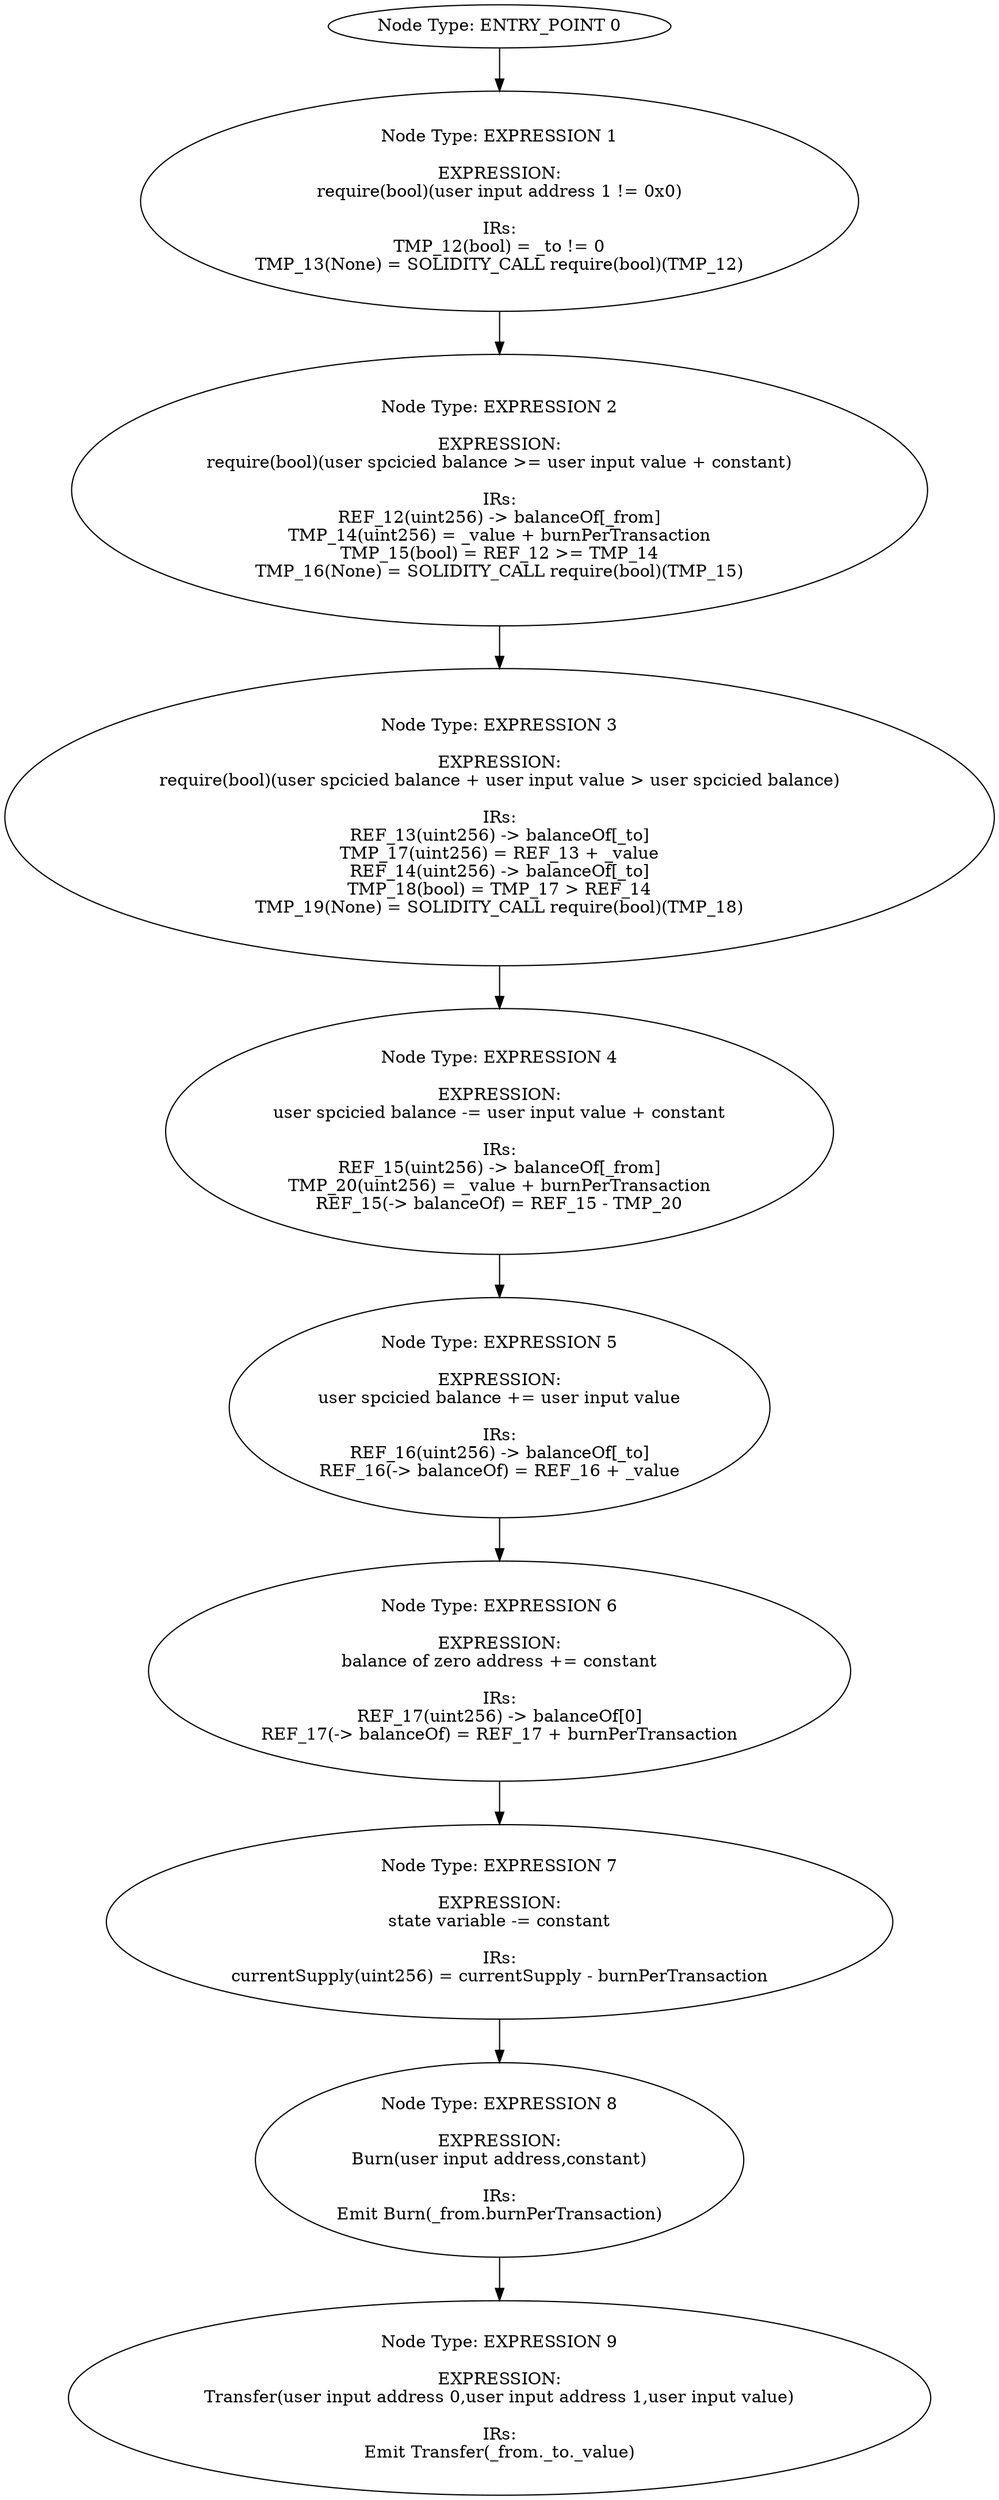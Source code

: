 digraph{
0[label="Node Type: ENTRY_POINT 0
"];
0->1;
1[label="Node Type: EXPRESSION 1

EXPRESSION:
require(bool)(user input address 1 != 0x0)

IRs:
TMP_12(bool) = _to != 0
TMP_13(None) = SOLIDITY_CALL require(bool)(TMP_12)"];
1->2;
2[label="Node Type: EXPRESSION 2

EXPRESSION:
require(bool)(user spcicied balance >= user input value + constant)

IRs:
REF_12(uint256) -> balanceOf[_from]
TMP_14(uint256) = _value + burnPerTransaction
TMP_15(bool) = REF_12 >= TMP_14
TMP_16(None) = SOLIDITY_CALL require(bool)(TMP_15)"];
2->3;
3[label="Node Type: EXPRESSION 3

EXPRESSION:
require(bool)(user spcicied balance + user input value > user spcicied balance)

IRs:
REF_13(uint256) -> balanceOf[_to]
TMP_17(uint256) = REF_13 + _value
REF_14(uint256) -> balanceOf[_to]
TMP_18(bool) = TMP_17 > REF_14
TMP_19(None) = SOLIDITY_CALL require(bool)(TMP_18)"];
3->4;
4[label="Node Type: EXPRESSION 4

EXPRESSION:
user spcicied balance -= user input value + constant

IRs:
REF_15(uint256) -> balanceOf[_from]
TMP_20(uint256) = _value + burnPerTransaction
REF_15(-> balanceOf) = REF_15 - TMP_20"];
4->5;
5[label="Node Type: EXPRESSION 5

EXPRESSION:
user spcicied balance += user input value

IRs:
REF_16(uint256) -> balanceOf[_to]
REF_16(-> balanceOf) = REF_16 + _value"];
5->6;
6[label="Node Type: EXPRESSION 6

EXPRESSION:
balance of zero address += constant

IRs:
REF_17(uint256) -> balanceOf[0]
REF_17(-> balanceOf) = REF_17 + burnPerTransaction"];
6->7;
7[label="Node Type: EXPRESSION 7

EXPRESSION:
state variable -= constant

IRs:
currentSupply(uint256) = currentSupply - burnPerTransaction"];
7->8;
8[label="Node Type: EXPRESSION 8

EXPRESSION:
Burn(user input address,constant)

IRs:
Emit Burn(_from.burnPerTransaction)"];
8->9;
9[label="Node Type: EXPRESSION 9

EXPRESSION:
Transfer(user input address 0,user input address 1,user input value)

IRs:
Emit Transfer(_from._to._value)"];
}
